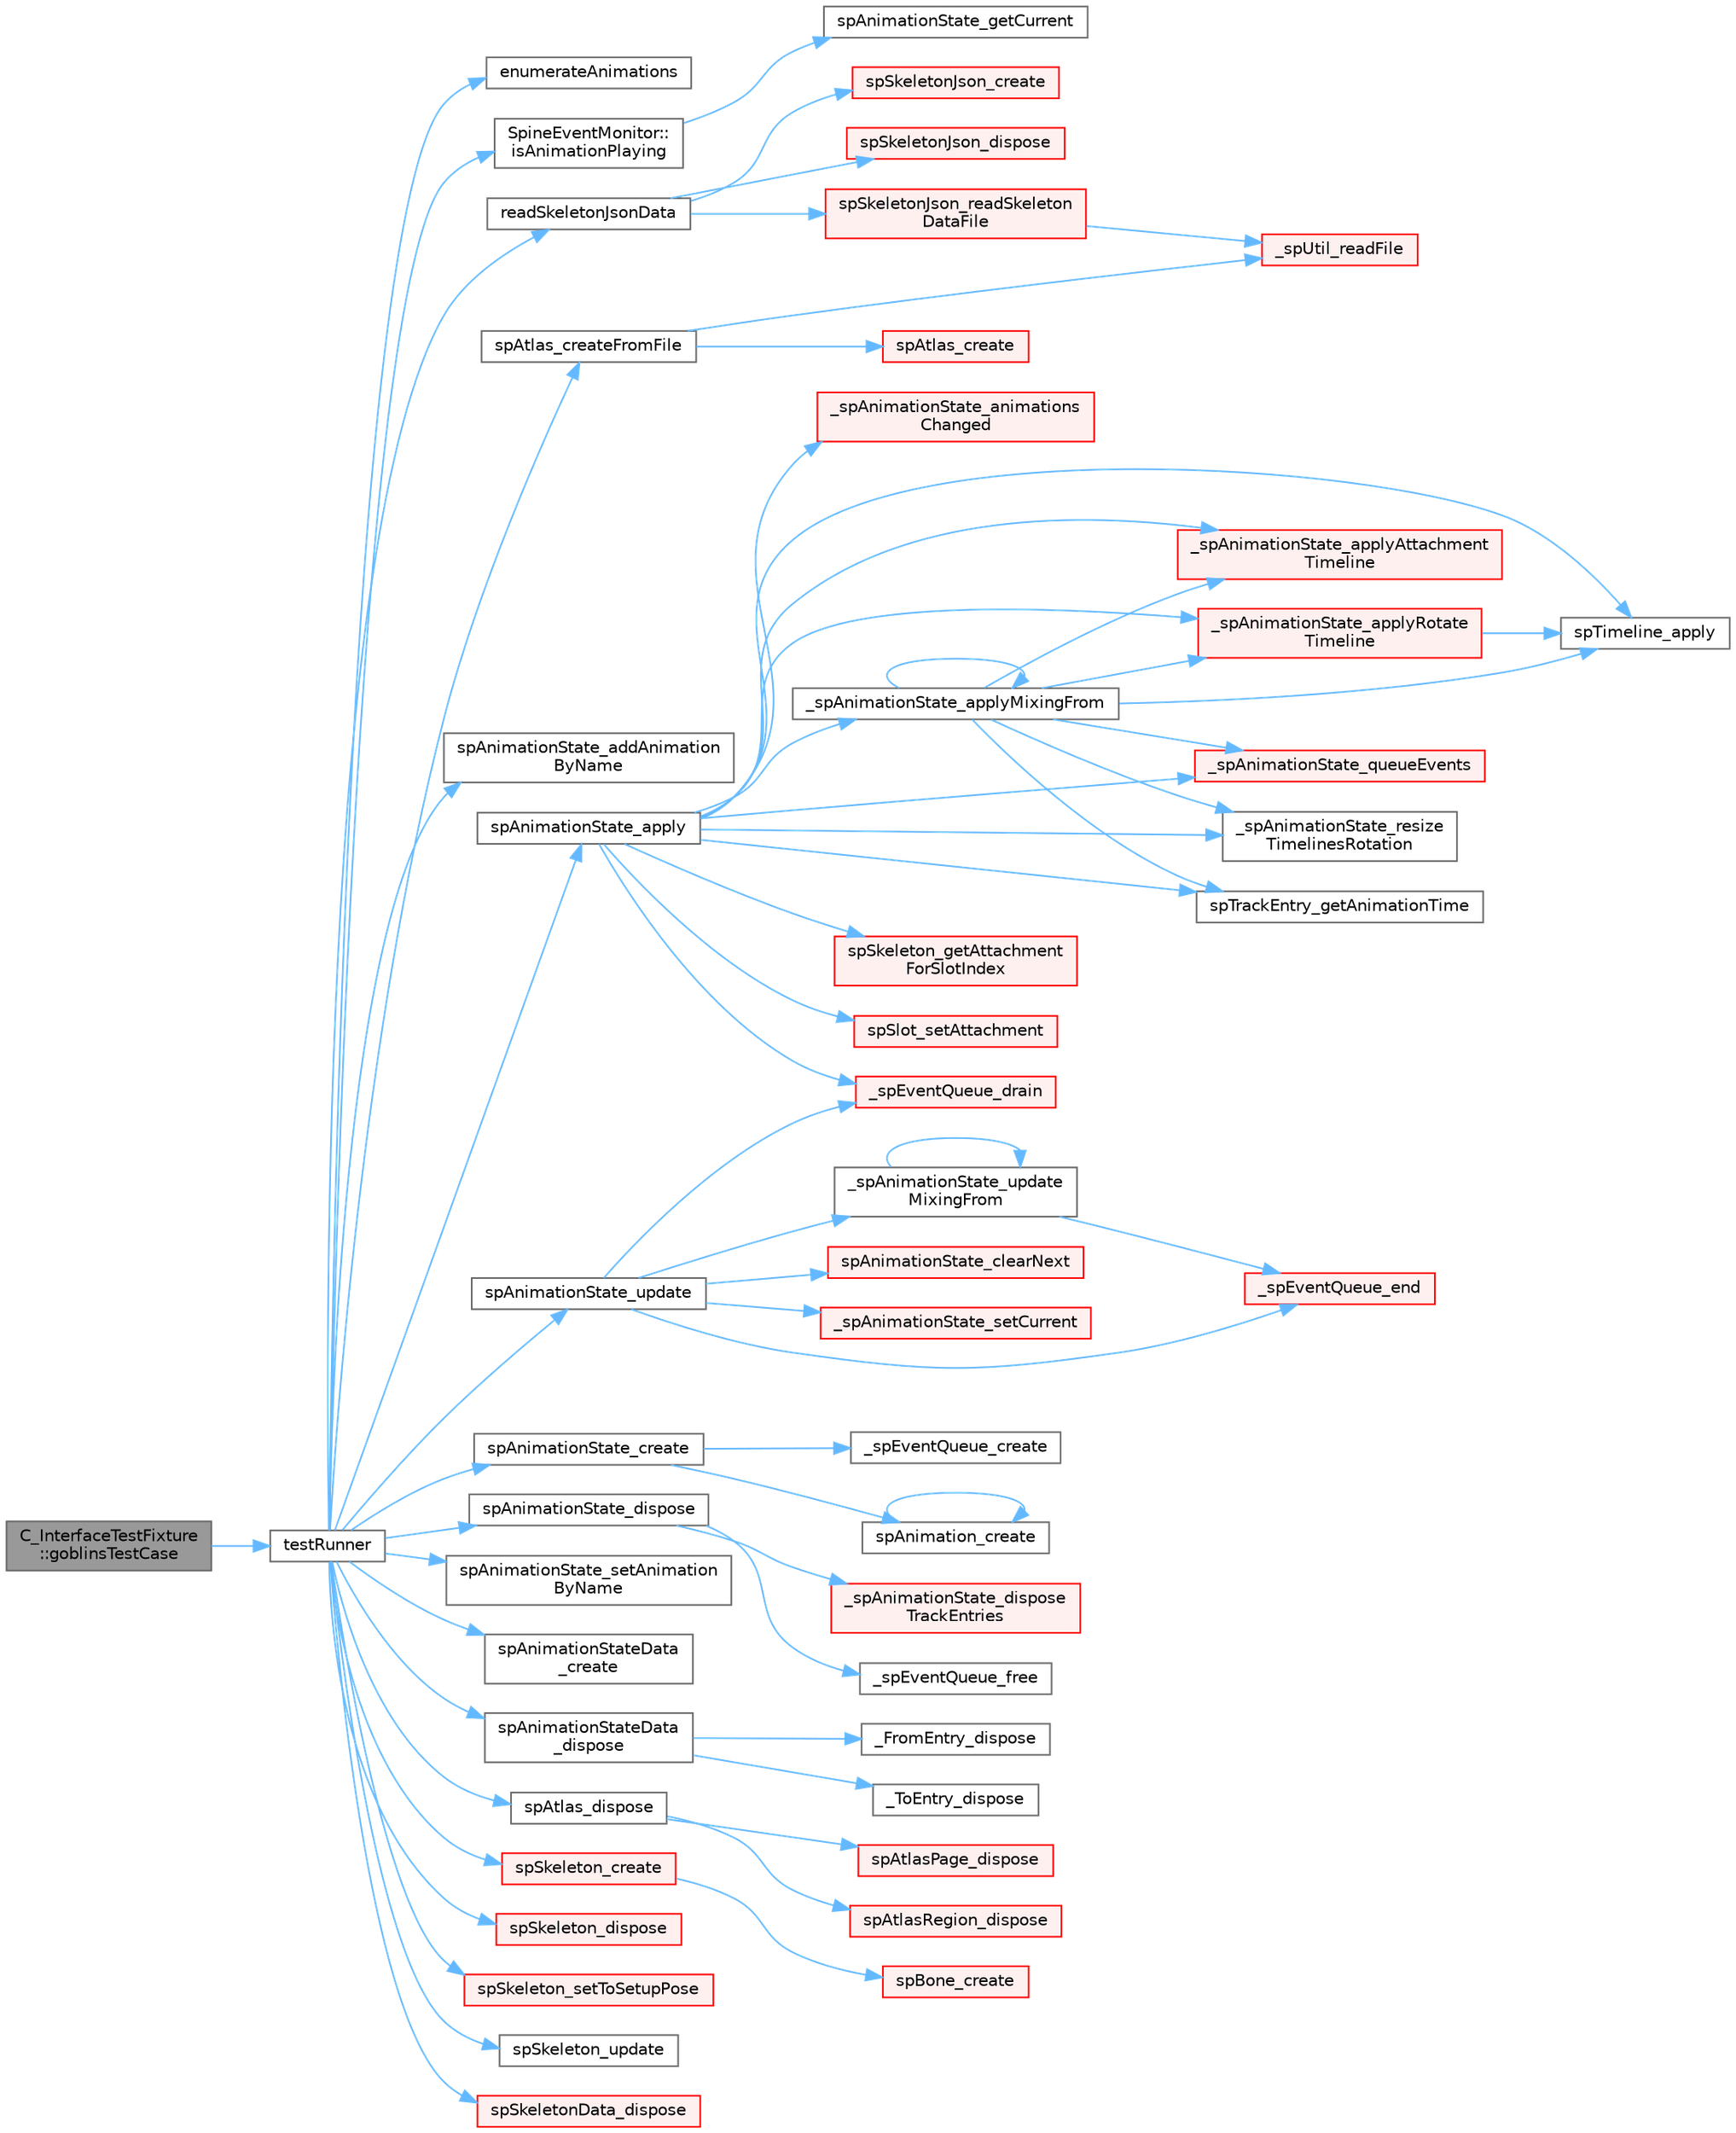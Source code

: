 digraph "C_InterfaceTestFixture::goblinsTestCase"
{
 // LATEX_PDF_SIZE
  bgcolor="transparent";
  edge [fontname=Helvetica,fontsize=10,labelfontname=Helvetica,labelfontsize=10];
  node [fontname=Helvetica,fontsize=10,shape=box,height=0.2,width=0.4];
  rankdir="LR";
  Node1 [id="Node000001",label="C_InterfaceTestFixture\l::goblinsTestCase",height=0.2,width=0.4,color="gray40", fillcolor="grey60", style="filled", fontcolor="black",tooltip=" "];
  Node1 -> Node2 [id="edge1_Node000001_Node000002",color="steelblue1",style="solid",tooltip=" "];
  Node2 [id="Node000002",label="testRunner",height=0.2,width=0.4,color="grey40", fillcolor="white", style="filled",URL="$_c___interface_test_fixture_8cpp.html#acca04901d4ed9df59d1a82ef27a97a5c",tooltip=" "];
  Node2 -> Node3 [id="edge2_Node000002_Node000003",color="steelblue1",style="solid",tooltip=" "];
  Node3 [id="Node000003",label="enumerateAnimations",height=0.2,width=0.4,color="grey40", fillcolor="white", style="filled",URL="$_c___interface_test_fixture_8cpp.html#a79eeb2db8dc73bdc79035c49ef8761e9",tooltip=" "];
  Node2 -> Node4 [id="edge3_Node000002_Node000004",color="steelblue1",style="solid",tooltip=" "];
  Node4 [id="Node000004",label="SpineEventMonitor::\lisAnimationPlaying",height=0.2,width=0.4,color="grey40", fillcolor="white", style="filled",URL="$class_spine_event_monitor.html#ac21ac18f4c051ccfd1074dbd2fb6222e",tooltip=" "];
  Node4 -> Node5 [id="edge4_Node000004_Node000005",color="steelblue1",style="solid",tooltip=" "];
  Node5 [id="Node000005",label="spAnimationState_getCurrent",height=0.2,width=0.4,color="grey40", fillcolor="white", style="filled",URL="$_animation_state_8c.html#a0b72fc9b159912b8d950b256a864f50b",tooltip=" "];
  Node2 -> Node6 [id="edge5_Node000002_Node000006",color="steelblue1",style="solid",tooltip=" "];
  Node6 [id="Node000006",label="readSkeletonJsonData",height=0.2,width=0.4,color="grey40", fillcolor="white", style="filled",URL="$_c___interface_test_fixture_8cpp.html#ad6f8acc85c6408fecdcc4f48c2792571",tooltip=" "];
  Node6 -> Node7 [id="edge6_Node000006_Node000007",color="steelblue1",style="solid",tooltip=" "];
  Node7 [id="Node000007",label="spSkeletonJson_create",height=0.2,width=0.4,color="red", fillcolor="#FFF0F0", style="filled",URL="$_skeleton_json_8c.html#a494a2d86429bb86e20ea0a6204dc945a",tooltip=" "];
  Node6 -> Node60 [id="edge7_Node000006_Node000060",color="steelblue1",style="solid",tooltip=" "];
  Node60 [id="Node000060",label="spSkeletonJson_dispose",height=0.2,width=0.4,color="red", fillcolor="#FFF0F0", style="filled",URL="$_skeleton_json_8c.html#aa3d1695ca3840b98a7800807b813d627",tooltip=" "];
  Node6 -> Node62 [id="edge8_Node000006_Node000062",color="steelblue1",style="solid",tooltip=" "];
  Node62 [id="Node000062",label="spSkeletonJson_readSkeleton\lDataFile",height=0.2,width=0.4,color="red", fillcolor="#FFF0F0", style="filled",URL="$_skeleton_json_8c.html#a878399291526cc760135bee212d665e9",tooltip=" "];
  Node62 -> Node65 [id="edge9_Node000062_Node000065",color="steelblue1",style="solid",tooltip=" "];
  Node65 [id="Node000065",label="_spUtil_readFile",height=0.2,width=0.4,color="red", fillcolor="#FFF0F0", style="filled",URL="$external_2spine-runtimes_2spine-c_2spine-c-unit-tests_2main_8cpp.html#a27793681909c2d6f303eff28c11d0417",tooltip=" "];
  Node2 -> Node251 [id="edge10_Node000002_Node000251",color="steelblue1",style="solid",tooltip=" "];
  Node251 [id="Node000251",label="spAnimationState_addAnimation\lByName",height=0.2,width=0.4,color="grey40", fillcolor="white", style="filled",URL="$spine-c_2include_2spine_2_animation_state_8h.html#a445978dffe9bf5284ae8f53d849bd2d6",tooltip=" "];
  Node2 -> Node252 [id="edge11_Node000002_Node000252",color="steelblue1",style="solid",tooltip=" "];
  Node252 [id="Node000252",label="spAnimationState_apply",height=0.2,width=0.4,color="grey40", fillcolor="white", style="filled",URL="$_animation_state_8c.html#a121811397a5e69b5d84b141172a860ad",tooltip=" "];
  Node252 -> Node253 [id="edge12_Node000252_Node000253",color="steelblue1",style="solid",tooltip=" "];
  Node253 [id="Node000253",label="_spAnimationState_animations\lChanged",height=0.2,width=0.4,color="red", fillcolor="#FFF0F0", style="filled",URL="$_animation_state_8c.html#a2e9127da71404d2e7f6715635f59714d",tooltip=" "];
  Node252 -> Node259 [id="edge13_Node000252_Node000259",color="steelblue1",style="solid",tooltip=" "];
  Node259 [id="Node000259",label="_spAnimationState_applyAttachment\lTimeline",height=0.2,width=0.4,color="red", fillcolor="#FFF0F0", style="filled",URL="$_animation_state_8c.html#a552cd264b22c69404ce34e0e773bcaa7",tooltip=" "];
  Node252 -> Node262 [id="edge14_Node000252_Node000262",color="steelblue1",style="solid",tooltip=" "];
  Node262 [id="Node000262",label="_spAnimationState_applyMixingFrom",height=0.2,width=0.4,color="grey40", fillcolor="white", style="filled",URL="$_animation_state_8c.html#ad872d0ff5d38b3ad75d02684ee46e3ef",tooltip=" "];
  Node262 -> Node259 [id="edge15_Node000262_Node000259",color="steelblue1",style="solid",tooltip=" "];
  Node262 -> Node262 [id="edge16_Node000262_Node000262",color="steelblue1",style="solid",tooltip=" "];
  Node262 -> Node263 [id="edge17_Node000262_Node000263",color="steelblue1",style="solid",tooltip=" "];
  Node263 [id="Node000263",label="_spAnimationState_applyRotate\lTimeline",height=0.2,width=0.4,color="red", fillcolor="#FFF0F0", style="filled",URL="$_animation_state_8c.html#a807375db0ba9e1c5a66ba60c03967a16",tooltip=" "];
  Node263 -> Node264 [id="edge18_Node000263_Node000264",color="steelblue1",style="solid",tooltip=" "];
  Node264 [id="Node000264",label="spTimeline_apply",height=0.2,width=0.4,color="grey40", fillcolor="white", style="filled",URL="$_animation_8c.html#a8f8846b1f976e08e2825cd8f2e4fed2a",tooltip=" "];
  Node262 -> Node265 [id="edge19_Node000262_Node000265",color="steelblue1",style="solid",tooltip=" "];
  Node265 [id="Node000265",label="_spAnimationState_queueEvents",height=0.2,width=0.4,color="red", fillcolor="#FFF0F0", style="filled",URL="$_animation_state_8c.html#a03841b3426944328c63e8dc965e5d202",tooltip=" "];
  Node262 -> Node272 [id="edge20_Node000262_Node000272",color="steelblue1",style="solid",tooltip=" "];
  Node272 [id="Node000272",label="_spAnimationState_resize\lTimelinesRotation",height=0.2,width=0.4,color="grey40", fillcolor="white", style="filled",URL="$_animation_state_8c.html#a586eb5371b2ecd094a959fb59981c011",tooltip=" "];
  Node262 -> Node264 [id="edge21_Node000262_Node000264",color="steelblue1",style="solid",tooltip=" "];
  Node262 -> Node273 [id="edge22_Node000262_Node000273",color="steelblue1",style="solid",tooltip=" "];
  Node273 [id="Node000273",label="spTrackEntry_getAnimationTime",height=0.2,width=0.4,color="grey40", fillcolor="white", style="filled",URL="$_animation_state_8c.html#a16e885e6da856346be434e44d94fff4d",tooltip=" "];
  Node252 -> Node263 [id="edge23_Node000252_Node000263",color="steelblue1",style="solid",tooltip=" "];
  Node252 -> Node265 [id="edge24_Node000252_Node000265",color="steelblue1",style="solid",tooltip=" "];
  Node252 -> Node272 [id="edge25_Node000252_Node000272",color="steelblue1",style="solid",tooltip=" "];
  Node252 -> Node274 [id="edge26_Node000252_Node000274",color="steelblue1",style="solid",tooltip=" "];
  Node274 [id="Node000274",label="_spEventQueue_drain",height=0.2,width=0.4,color="red", fillcolor="#FFF0F0", style="filled",URL="$_animation_state_8c.html#a2bb362df65f36453467acd9b360c600d",tooltip=" "];
  Node252 -> Node109 [id="edge27_Node000252_Node000109",color="steelblue1",style="solid",tooltip=" "];
  Node109 [id="Node000109",label="spSkeleton_getAttachment\lForSlotIndex",height=0.2,width=0.4,color="red", fillcolor="#FFF0F0", style="filled",URL="$_skeleton_8c.html#af67b15fea85286452cf9d8741a17b0ed",tooltip=" "];
  Node252 -> Node111 [id="edge28_Node000252_Node000111",color="steelblue1",style="solid",tooltip=" "];
  Node111 [id="Node000111",label="spSlot_setAttachment",height=0.2,width=0.4,color="red", fillcolor="#FFF0F0", style="filled",URL="$_slot_8c.html#a56d5b092e9d5418595813cec61d447cc",tooltip=" "];
  Node252 -> Node264 [id="edge29_Node000252_Node000264",color="steelblue1",style="solid",tooltip=" "];
  Node252 -> Node273 [id="edge30_Node000252_Node000273",color="steelblue1",style="solid",tooltip=" "];
  Node2 -> Node277 [id="edge31_Node000002_Node000277",color="steelblue1",style="solid",tooltip=" "];
  Node277 [id="Node000277",label="spAnimationState_create",height=0.2,width=0.4,color="grey40", fillcolor="white", style="filled",URL="$_animation_state_8c.html#a87beba99c1cc332a37af3d16d15454fd",tooltip=" "];
  Node277 -> Node278 [id="edge32_Node000277_Node000278",color="steelblue1",style="solid",tooltip=" "];
  Node278 [id="Node000278",label="_spEventQueue_create",height=0.2,width=0.4,color="grey40", fillcolor="white", style="filled",URL="$_animation_state_8c.html#a88ef8a5fb0d701a8e462f6963f0592cd",tooltip=" "];
  Node277 -> Node105 [id="edge33_Node000277_Node000105",color="steelblue1",style="solid",tooltip=" "];
  Node105 [id="Node000105",label="spAnimation_create",height=0.2,width=0.4,color="grey40", fillcolor="white", style="filled",URL="$_animation_8c.html#a65727a6d5fed75b3c730b88337a91070",tooltip=" "];
  Node105 -> Node105 [id="edge34_Node000105_Node000105",color="steelblue1",style="solid",tooltip=" "];
  Node2 -> Node279 [id="edge35_Node000002_Node000279",color="steelblue1",style="solid",tooltip=" "];
  Node279 [id="Node000279",label="spAnimationState_dispose",height=0.2,width=0.4,color="grey40", fillcolor="white", style="filled",URL="$_animation_state_8c.html#a6bb36f95af04a3ec35d13f6c435aeb4a",tooltip=" "];
  Node279 -> Node280 [id="edge36_Node000279_Node000280",color="steelblue1",style="solid",tooltip=" "];
  Node280 [id="Node000280",label="_spAnimationState_dispose\lTrackEntries",height=0.2,width=0.4,color="red", fillcolor="#FFF0F0", style="filled",URL="$_animation_state_8c.html#ace41e2ec65c20f6eae482d34767b2717",tooltip=" "];
  Node279 -> Node281 [id="edge37_Node000279_Node000281",color="steelblue1",style="solid",tooltip=" "];
  Node281 [id="Node000281",label="_spEventQueue_free",height=0.2,width=0.4,color="grey40", fillcolor="white", style="filled",URL="$_animation_state_8c.html#ae8ff6644ab7d8745ee257f97508d54ba",tooltip=" "];
  Node2 -> Node282 [id="edge38_Node000002_Node000282",color="steelblue1",style="solid",tooltip=" "];
  Node282 [id="Node000282",label="spAnimationState_setAnimation\lByName",height=0.2,width=0.4,color="grey40", fillcolor="white", style="filled",URL="$spine-c_2include_2spine_2_animation_state_8h.html#a886473af828c2ec1222f62ea8aa5e470",tooltip=" "];
  Node2 -> Node283 [id="edge39_Node000002_Node000283",color="steelblue1",style="solid",tooltip=" "];
  Node283 [id="Node000283",label="spAnimationState_update",height=0.2,width=0.4,color="grey40", fillcolor="white", style="filled",URL="$_animation_state_8c.html#a6e0eaef7d5f047204c709cee9f51ef08",tooltip=" "];
  Node283 -> Node284 [id="edge40_Node000283_Node000284",color="steelblue1",style="solid",tooltip=" "];
  Node284 [id="Node000284",label="_spAnimationState_setCurrent",height=0.2,width=0.4,color="red", fillcolor="#FFF0F0", style="filled",URL="$_animation_state_8c.html#a7fd9c2b5f1e4e7ad96f8483118220e53",tooltip=" "];
  Node283 -> Node288 [id="edge41_Node000283_Node000288",color="steelblue1",style="solid",tooltip=" "];
  Node288 [id="Node000288",label="_spAnimationState_update\lMixingFrom",height=0.2,width=0.4,color="grey40", fillcolor="white", style="filled",URL="$_animation_state_8c.html#a811bfe34d8d6ae14d016aba963f38a5f",tooltip=" "];
  Node288 -> Node288 [id="edge42_Node000288_Node000288",color="steelblue1",style="solid",tooltip=" "];
  Node288 -> Node289 [id="edge43_Node000288_Node000289",color="steelblue1",style="solid",tooltip=" "];
  Node289 [id="Node000289",label="_spEventQueue_end",height=0.2,width=0.4,color="red", fillcolor="#FFF0F0", style="filled",URL="$_animation_state_8c.html#ae86eaf55ad672f17dcb738d9481d7bb9",tooltip=" "];
  Node283 -> Node274 [id="edge44_Node000283_Node000274",color="steelblue1",style="solid",tooltip=" "];
  Node283 -> Node289 [id="edge45_Node000283_Node000289",color="steelblue1",style="solid",tooltip=" "];
  Node283 -> Node290 [id="edge46_Node000283_Node000290",color="steelblue1",style="solid",tooltip=" "];
  Node290 [id="Node000290",label="spAnimationState_clearNext",height=0.2,width=0.4,color="red", fillcolor="#FFF0F0", style="filled",URL="$_animation_state_8c.html#a1116b24b2fd4730966c0c1705f16a515",tooltip=" "];
  Node2 -> Node292 [id="edge47_Node000002_Node000292",color="steelblue1",style="solid",tooltip=" "];
  Node292 [id="Node000292",label="spAnimationStateData\l_create",height=0.2,width=0.4,color="grey40", fillcolor="white", style="filled",URL="$_animation_state_data_8c.html#a8c7606d99b6d3ca45a45f696191e184b",tooltip=" "];
  Node2 -> Node293 [id="edge48_Node000002_Node000293",color="steelblue1",style="solid",tooltip=" "];
  Node293 [id="Node000293",label="spAnimationStateData\l_dispose",height=0.2,width=0.4,color="grey40", fillcolor="white", style="filled",URL="$_animation_state_data_8c.html#a9e59c832dcb7ea89165a0b049c7123f9",tooltip=" "];
  Node293 -> Node294 [id="edge49_Node000293_Node000294",color="steelblue1",style="solid",tooltip=" "];
  Node294 [id="Node000294",label="_FromEntry_dispose",height=0.2,width=0.4,color="grey40", fillcolor="white", style="filled",URL="$_animation_state_data_8c.html#a6b3b2721dbd2f59040cb4fe9c6056494",tooltip=" "];
  Node293 -> Node295 [id="edge50_Node000293_Node000295",color="steelblue1",style="solid",tooltip=" "];
  Node295 [id="Node000295",label="_ToEntry_dispose",height=0.2,width=0.4,color="grey40", fillcolor="white", style="filled",URL="$_animation_state_data_8c.html#a8a6542ed327ef0960ac7794c726a92c5",tooltip=" "];
  Node2 -> Node296 [id="edge51_Node000002_Node000296",color="steelblue1",style="solid",tooltip=" "];
  Node296 [id="Node000296",label="spAtlas_createFromFile",height=0.2,width=0.4,color="grey40", fillcolor="white", style="filled",URL="$_atlas_8c.html#a925c3512d9ada00ac6ad2b7c0b031398",tooltip=" "];
  Node296 -> Node65 [id="edge52_Node000296_Node000065",color="steelblue1",style="solid",tooltip=" "];
  Node296 -> Node297 [id="edge53_Node000296_Node000297",color="steelblue1",style="solid",tooltip=" "];
  Node297 [id="Node000297",label="spAtlas_create",height=0.2,width=0.4,color="red", fillcolor="#FFF0F0", style="filled",URL="$_atlas_8c.html#aeb97ef03a8302679b5b0b4de553ce93c",tooltip=" "];
  Node2 -> Node318 [id="edge54_Node000002_Node000318",color="steelblue1",style="solid",tooltip=" "];
  Node318 [id="Node000318",label="spAtlas_dispose",height=0.2,width=0.4,color="grey40", fillcolor="white", style="filled",URL="$_atlas_8c.html#ab20fecb33dfefd9547bbd79b96ffd829",tooltip=" "];
  Node318 -> Node319 [id="edge55_Node000318_Node000319",color="steelblue1",style="solid",tooltip=" "];
  Node319 [id="Node000319",label="spAtlasPage_dispose",height=0.2,width=0.4,color="red", fillcolor="#FFF0F0", style="filled",URL="$_atlas_8c.html#acae69283e8807fb5ecd5ea86ed6eedfa",tooltip=" "];
  Node318 -> Node321 [id="edge56_Node000318_Node000321",color="steelblue1",style="solid",tooltip=" "];
  Node321 [id="Node000321",label="spAtlasRegion_dispose",height=0.2,width=0.4,color="red", fillcolor="#FFF0F0", style="filled",URL="$_atlas_8c.html#a4e6a7dc29e16745191a6162b347de373",tooltip=" "];
  Node2 -> Node324 [id="edge57_Node000002_Node000324",color="steelblue1",style="solid",tooltip=" "];
  Node324 [id="Node000324",label="spSkeleton_create",height=0.2,width=0.4,color="red", fillcolor="#FFF0F0", style="filled",URL="$_skeleton_8c.html#adafc127ff4d17039cb355ad7941b4687",tooltip=" "];
  Node324 -> Node325 [id="edge58_Node000324_Node000325",color="steelblue1",style="solid",tooltip=" "];
  Node325 [id="Node000325",label="spBone_create",height=0.2,width=0.4,color="red", fillcolor="#FFF0F0", style="filled",URL="$_bone_8c.html#a672c3edad19d7bf482bf13e7f01ee97b",tooltip=" "];
  Node2 -> Node343 [id="edge59_Node000002_Node000343",color="steelblue1",style="solid",tooltip=" "];
  Node343 [id="Node000343",label="spSkeleton_dispose",height=0.2,width=0.4,color="red", fillcolor="#FFF0F0", style="filled",URL="$_skeleton_8c.html#a77f856011e09776af5a8d8e45446bc72",tooltip=" "];
  Node2 -> Node350 [id="edge60_Node000002_Node000350",color="steelblue1",style="solid",tooltip=" "];
  Node350 [id="Node000350",label="spSkeleton_setToSetupPose",height=0.2,width=0.4,color="red", fillcolor="#FFF0F0", style="filled",URL="$_skeleton_8c.html#abd1173a8539fac039e455d83c69c1069",tooltip=" "];
  Node2 -> Node357 [id="edge61_Node000002_Node000357",color="steelblue1",style="solid",tooltip=" "];
  Node357 [id="Node000357",label="spSkeleton_update",height=0.2,width=0.4,color="grey40", fillcolor="white", style="filled",URL="$_skeleton_8c.html#a147cbd3d876d121ed81d32f16f1e3482",tooltip=" "];
  Node2 -> Node232 [id="edge62_Node000002_Node000232",color="steelblue1",style="solid",tooltip=" "];
  Node232 [id="Node000232",label="spSkeletonData_dispose",height=0.2,width=0.4,color="red", fillcolor="#FFF0F0", style="filled",URL="$_skeleton_data_8c.html#afd9f9725b11c94e4c65be6d053cf243a",tooltip=" "];
}
